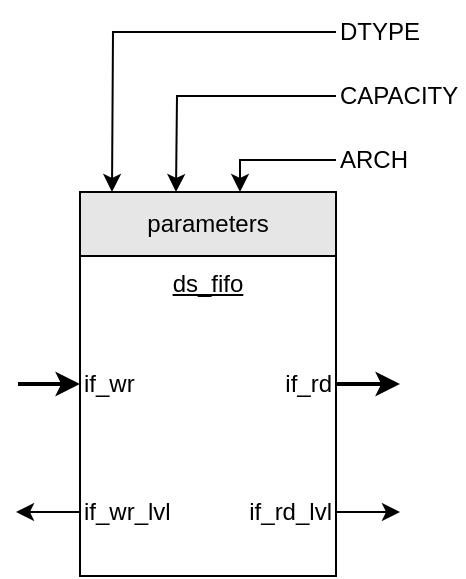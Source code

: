 <mxfile version="21.6.5" type="device">
  <diagram name="Page-1" id="wjSl2jKwSkH-KG0pPpFf">
    <mxGraphModel dx="1404" dy="814" grid="1" gridSize="16" guides="0" tooltips="1" connect="1" arrows="0" fold="1" page="1" pageScale="1" pageWidth="2560" pageHeight="1440" math="0" shadow="0">
      <root>
        <mxCell id="0" />
        <mxCell id="1" parent="0" />
        <mxCell id="gHWjX6nv2yNhoL-KbP3H-1" value="ds_fifo" style="rounded=0;whiteSpace=wrap;html=1;verticalAlign=top;fontStyle=4" parent="1" vertex="1">
          <mxGeometry x="64" y="160" width="128" height="160" as="geometry" />
        </mxCell>
        <mxCell id="gHWjX6nv2yNhoL-KbP3H-3" value="parameters" style="rounded=0;whiteSpace=wrap;html=1;fillColor=#E6E6E6;" parent="1" vertex="1">
          <mxGeometry x="64" y="128" width="128" height="32" as="geometry" />
        </mxCell>
        <mxCell id="gHWjX6nv2yNhoL-KbP3H-5" style="edgeStyle=orthogonalEdgeStyle;rounded=0;orthogonalLoop=1;jettySize=auto;html=1;entryX=0;entryY=0.5;entryDx=0;entryDy=0;strokeWidth=2;startArrow=none;startFill=0;" parent="1" target="gHWjX6nv2yNhoL-KbP3H-4" edge="1">
          <mxGeometry relative="1" as="geometry">
            <mxPoint x="33" y="224" as="sourcePoint" />
          </mxGeometry>
        </mxCell>
        <mxCell id="gHWjX6nv2yNhoL-KbP3H-4" value="if_wr" style="text;html=1;strokeColor=none;fillColor=none;align=left;verticalAlign=middle;whiteSpace=wrap;rounded=0;" parent="1" vertex="1">
          <mxGeometry x="64" y="208" width="64" height="32" as="geometry" />
        </mxCell>
        <mxCell id="gHWjX6nv2yNhoL-KbP3H-6" style="edgeStyle=orthogonalEdgeStyle;rounded=0;orthogonalLoop=1;jettySize=auto;html=1;exitX=0;exitY=0.5;exitDx=0;exitDy=0;" parent="1" source="gHWjX6nv2yNhoL-KbP3H-7" edge="1">
          <mxGeometry relative="1" as="geometry">
            <mxPoint x="32" y="288" as="targetPoint" />
          </mxGeometry>
        </mxCell>
        <mxCell id="gHWjX6nv2yNhoL-KbP3H-7" value="if_wr_lvl" style="text;html=1;strokeColor=none;fillColor=none;align=left;verticalAlign=middle;whiteSpace=wrap;rounded=0;" parent="1" vertex="1">
          <mxGeometry x="64" y="272" width="64" height="32" as="geometry" />
        </mxCell>
        <mxCell id="gHWjX6nv2yNhoL-KbP3H-8" style="edgeStyle=orthogonalEdgeStyle;rounded=0;orthogonalLoop=1;jettySize=auto;html=1;exitX=1;exitY=0.5;exitDx=0;exitDy=0;strokeWidth=2;startArrow=none;startFill=0;" parent="1" source="gHWjX6nv2yNhoL-KbP3H-9" edge="1">
          <mxGeometry relative="1" as="geometry">
            <mxPoint x="64" y="223.848" as="sourcePoint" />
            <mxPoint x="224" y="224" as="targetPoint" />
          </mxGeometry>
        </mxCell>
        <mxCell id="gHWjX6nv2yNhoL-KbP3H-9" value="if_rd" style="text;html=1;strokeColor=none;fillColor=none;align=right;verticalAlign=middle;whiteSpace=wrap;rounded=0;" parent="1" vertex="1">
          <mxGeometry x="128" y="208" width="64" height="32" as="geometry" />
        </mxCell>
        <mxCell id="gHWjX6nv2yNhoL-KbP3H-10" style="edgeStyle=orthogonalEdgeStyle;rounded=0;orthogonalLoop=1;jettySize=auto;html=1;exitX=1;exitY=0.5;exitDx=0;exitDy=0;" parent="1" source="gHWjX6nv2yNhoL-KbP3H-11" edge="1">
          <mxGeometry relative="1" as="geometry">
            <mxPoint x="224" y="288" as="targetPoint" />
          </mxGeometry>
        </mxCell>
        <mxCell id="gHWjX6nv2yNhoL-KbP3H-11" value="if_rd_lvl" style="text;html=1;strokeColor=none;fillColor=none;align=right;verticalAlign=middle;whiteSpace=wrap;rounded=0;" parent="1" vertex="1">
          <mxGeometry x="128" y="272" width="64" height="32" as="geometry" />
        </mxCell>
        <mxCell id="gHWjX6nv2yNhoL-KbP3H-15" style="edgeStyle=orthogonalEdgeStyle;rounded=0;orthogonalLoop=1;jettySize=auto;html=1;exitX=0;exitY=0.5;exitDx=0;exitDy=0;" parent="1" source="gHWjX6nv2yNhoL-KbP3H-12" edge="1">
          <mxGeometry relative="1" as="geometry">
            <mxPoint x="80" y="128" as="targetPoint" />
          </mxGeometry>
        </mxCell>
        <mxCell id="gHWjX6nv2yNhoL-KbP3H-12" value="DTYPE" style="text;html=1;strokeColor=none;fillColor=none;align=left;verticalAlign=middle;whiteSpace=wrap;rounded=0;" parent="1" vertex="1">
          <mxGeometry x="192" y="32" width="64" height="32" as="geometry" />
        </mxCell>
        <mxCell id="gHWjX6nv2yNhoL-KbP3H-16" style="edgeStyle=orthogonalEdgeStyle;rounded=0;orthogonalLoop=1;jettySize=auto;html=1;exitX=0;exitY=0.5;exitDx=0;exitDy=0;" parent="1" source="gHWjX6nv2yNhoL-KbP3H-13" edge="1">
          <mxGeometry relative="1" as="geometry">
            <mxPoint x="112" y="128" as="targetPoint" />
          </mxGeometry>
        </mxCell>
        <mxCell id="gHWjX6nv2yNhoL-KbP3H-13" value="CAPACITY" style="text;html=1;strokeColor=none;fillColor=none;align=left;verticalAlign=middle;whiteSpace=wrap;rounded=0;" parent="1" vertex="1">
          <mxGeometry x="192" y="64" width="64" height="32" as="geometry" />
        </mxCell>
        <mxCell id="gHWjX6nv2yNhoL-KbP3H-17" style="edgeStyle=orthogonalEdgeStyle;rounded=0;orthogonalLoop=1;jettySize=auto;html=1;exitX=0;exitY=0.5;exitDx=0;exitDy=0;" parent="1" source="gHWjX6nv2yNhoL-KbP3H-14" edge="1">
          <mxGeometry relative="1" as="geometry">
            <mxPoint x="144.0" y="128" as="targetPoint" />
            <Array as="points">
              <mxPoint x="144" y="112" />
            </Array>
          </mxGeometry>
        </mxCell>
        <mxCell id="gHWjX6nv2yNhoL-KbP3H-14" value="ARCH" style="text;html=1;strokeColor=none;fillColor=none;align=left;verticalAlign=middle;whiteSpace=wrap;rounded=0;" parent="1" vertex="1">
          <mxGeometry x="192" y="96" width="64" height="32" as="geometry" />
        </mxCell>
      </root>
    </mxGraphModel>
  </diagram>
</mxfile>
